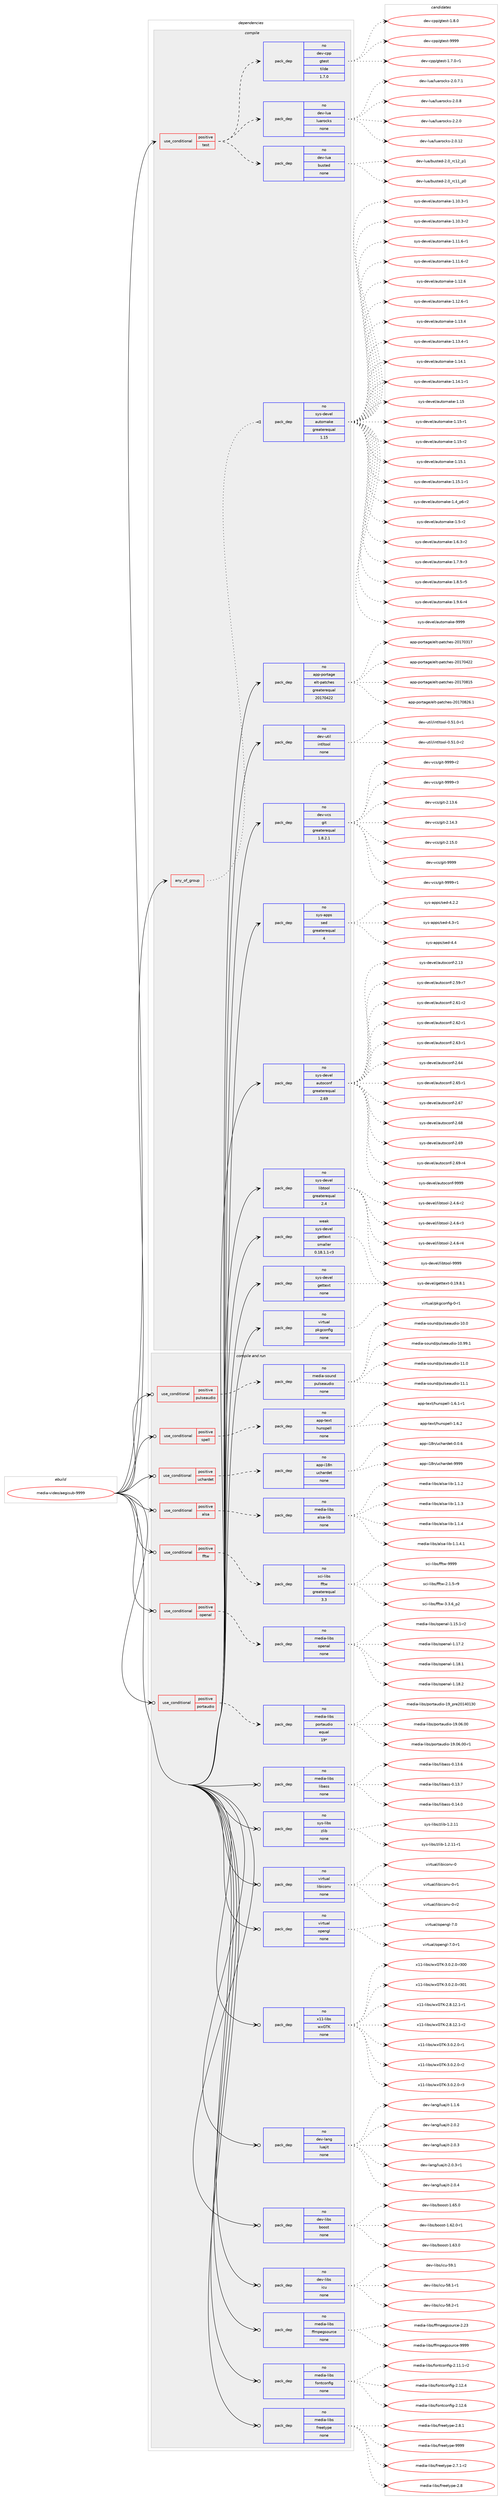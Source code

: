 digraph prolog {

# *************
# Graph options
# *************

newrank=true;
concentrate=true;
compound=true;
graph [rankdir=LR,fontname=Helvetica,fontsize=10,ranksep=1.5];#, ranksep=2.5, nodesep=0.2];
edge  [arrowhead=vee];
node  [fontname=Helvetica,fontsize=10];

# **********
# The ebuild
# **********

subgraph cluster_leftcol {
color=gray;
rank=same;
label=<<i>ebuild</i>>;
id [label="media-video/aegisub-9999", color=red, width=4, href="../media-video/aegisub-9999.svg"];
}

# ****************
# The dependencies
# ****************

subgraph cluster_midcol {
color=gray;
label=<<i>dependencies</i>>;
subgraph cluster_compile {
fillcolor="#eeeeee";
style=filled;
label=<<i>compile</i>>;
subgraph any6151 {
dependency389652 [label=<<TABLE BORDER="0" CELLBORDER="1" CELLSPACING="0" CELLPADDING="4"><TR><TD CELLPADDING="10">any_of_group</TD></TR></TABLE>>, shape=none, color=red];subgraph pack287801 {
dependency389653 [label=<<TABLE BORDER="0" CELLBORDER="1" CELLSPACING="0" CELLPADDING="4" WIDTH="220"><TR><TD ROWSPAN="6" CELLPADDING="30">pack_dep</TD></TR><TR><TD WIDTH="110">no</TD></TR><TR><TD>sys-devel</TD></TR><TR><TD>automake</TD></TR><TR><TD>greaterequal</TD></TR><TR><TD>1.15</TD></TR></TABLE>>, shape=none, color=blue];
}
dependency389652:e -> dependency389653:w [weight=20,style="dotted",arrowhead="oinv"];
}
id:e -> dependency389652:w [weight=20,style="solid",arrowhead="vee"];
subgraph cond95529 {
dependency389654 [label=<<TABLE BORDER="0" CELLBORDER="1" CELLSPACING="0" CELLPADDING="4"><TR><TD ROWSPAN="3" CELLPADDING="10">use_conditional</TD></TR><TR><TD>positive</TD></TR><TR><TD>test</TD></TR></TABLE>>, shape=none, color=red];
subgraph pack287802 {
dependency389655 [label=<<TABLE BORDER="0" CELLBORDER="1" CELLSPACING="0" CELLPADDING="4" WIDTH="220"><TR><TD ROWSPAN="6" CELLPADDING="30">pack_dep</TD></TR><TR><TD WIDTH="110">no</TD></TR><TR><TD>dev-cpp</TD></TR><TR><TD>gtest</TD></TR><TR><TD>tilde</TD></TR><TR><TD>1.7.0</TD></TR></TABLE>>, shape=none, color=blue];
}
dependency389654:e -> dependency389655:w [weight=20,style="dashed",arrowhead="vee"];
subgraph pack287803 {
dependency389656 [label=<<TABLE BORDER="0" CELLBORDER="1" CELLSPACING="0" CELLPADDING="4" WIDTH="220"><TR><TD ROWSPAN="6" CELLPADDING="30">pack_dep</TD></TR><TR><TD WIDTH="110">no</TD></TR><TR><TD>dev-lua</TD></TR><TR><TD>busted</TD></TR><TR><TD>none</TD></TR><TR><TD></TD></TR></TABLE>>, shape=none, color=blue];
}
dependency389654:e -> dependency389656:w [weight=20,style="dashed",arrowhead="vee"];
subgraph pack287804 {
dependency389657 [label=<<TABLE BORDER="0" CELLBORDER="1" CELLSPACING="0" CELLPADDING="4" WIDTH="220"><TR><TD ROWSPAN="6" CELLPADDING="30">pack_dep</TD></TR><TR><TD WIDTH="110">no</TD></TR><TR><TD>dev-lua</TD></TR><TR><TD>luarocks</TD></TR><TR><TD>none</TD></TR><TR><TD></TD></TR></TABLE>>, shape=none, color=blue];
}
dependency389654:e -> dependency389657:w [weight=20,style="dashed",arrowhead="vee"];
}
id:e -> dependency389654:w [weight=20,style="solid",arrowhead="vee"];
subgraph pack287805 {
dependency389658 [label=<<TABLE BORDER="0" CELLBORDER="1" CELLSPACING="0" CELLPADDING="4" WIDTH="220"><TR><TD ROWSPAN="6" CELLPADDING="30">pack_dep</TD></TR><TR><TD WIDTH="110">no</TD></TR><TR><TD>app-portage</TD></TR><TR><TD>elt-patches</TD></TR><TR><TD>greaterequal</TD></TR><TR><TD>20170422</TD></TR></TABLE>>, shape=none, color=blue];
}
id:e -> dependency389658:w [weight=20,style="solid",arrowhead="vee"];
subgraph pack287806 {
dependency389659 [label=<<TABLE BORDER="0" CELLBORDER="1" CELLSPACING="0" CELLPADDING="4" WIDTH="220"><TR><TD ROWSPAN="6" CELLPADDING="30">pack_dep</TD></TR><TR><TD WIDTH="110">no</TD></TR><TR><TD>dev-util</TD></TR><TR><TD>intltool</TD></TR><TR><TD>none</TD></TR><TR><TD></TD></TR></TABLE>>, shape=none, color=blue];
}
id:e -> dependency389659:w [weight=20,style="solid",arrowhead="vee"];
subgraph pack287807 {
dependency389660 [label=<<TABLE BORDER="0" CELLBORDER="1" CELLSPACING="0" CELLPADDING="4" WIDTH="220"><TR><TD ROWSPAN="6" CELLPADDING="30">pack_dep</TD></TR><TR><TD WIDTH="110">no</TD></TR><TR><TD>dev-vcs</TD></TR><TR><TD>git</TD></TR><TR><TD>greaterequal</TD></TR><TR><TD>1.8.2.1</TD></TR></TABLE>>, shape=none, color=blue];
}
id:e -> dependency389660:w [weight=20,style="solid",arrowhead="vee"];
subgraph pack287808 {
dependency389661 [label=<<TABLE BORDER="0" CELLBORDER="1" CELLSPACING="0" CELLPADDING="4" WIDTH="220"><TR><TD ROWSPAN="6" CELLPADDING="30">pack_dep</TD></TR><TR><TD WIDTH="110">no</TD></TR><TR><TD>sys-apps</TD></TR><TR><TD>sed</TD></TR><TR><TD>greaterequal</TD></TR><TR><TD>4</TD></TR></TABLE>>, shape=none, color=blue];
}
id:e -> dependency389661:w [weight=20,style="solid",arrowhead="vee"];
subgraph pack287809 {
dependency389662 [label=<<TABLE BORDER="0" CELLBORDER="1" CELLSPACING="0" CELLPADDING="4" WIDTH="220"><TR><TD ROWSPAN="6" CELLPADDING="30">pack_dep</TD></TR><TR><TD WIDTH="110">no</TD></TR><TR><TD>sys-devel</TD></TR><TR><TD>autoconf</TD></TR><TR><TD>greaterequal</TD></TR><TR><TD>2.69</TD></TR></TABLE>>, shape=none, color=blue];
}
id:e -> dependency389662:w [weight=20,style="solid",arrowhead="vee"];
subgraph pack287810 {
dependency389663 [label=<<TABLE BORDER="0" CELLBORDER="1" CELLSPACING="0" CELLPADDING="4" WIDTH="220"><TR><TD ROWSPAN="6" CELLPADDING="30">pack_dep</TD></TR><TR><TD WIDTH="110">no</TD></TR><TR><TD>sys-devel</TD></TR><TR><TD>gettext</TD></TR><TR><TD>none</TD></TR><TR><TD></TD></TR></TABLE>>, shape=none, color=blue];
}
id:e -> dependency389663:w [weight=20,style="solid",arrowhead="vee"];
subgraph pack287811 {
dependency389664 [label=<<TABLE BORDER="0" CELLBORDER="1" CELLSPACING="0" CELLPADDING="4" WIDTH="220"><TR><TD ROWSPAN="6" CELLPADDING="30">pack_dep</TD></TR><TR><TD WIDTH="110">no</TD></TR><TR><TD>sys-devel</TD></TR><TR><TD>libtool</TD></TR><TR><TD>greaterequal</TD></TR><TR><TD>2.4</TD></TR></TABLE>>, shape=none, color=blue];
}
id:e -> dependency389664:w [weight=20,style="solid",arrowhead="vee"];
subgraph pack287812 {
dependency389665 [label=<<TABLE BORDER="0" CELLBORDER="1" CELLSPACING="0" CELLPADDING="4" WIDTH="220"><TR><TD ROWSPAN="6" CELLPADDING="30">pack_dep</TD></TR><TR><TD WIDTH="110">no</TD></TR><TR><TD>virtual</TD></TR><TR><TD>pkgconfig</TD></TR><TR><TD>none</TD></TR><TR><TD></TD></TR></TABLE>>, shape=none, color=blue];
}
id:e -> dependency389665:w [weight=20,style="solid",arrowhead="vee"];
subgraph pack287813 {
dependency389666 [label=<<TABLE BORDER="0" CELLBORDER="1" CELLSPACING="0" CELLPADDING="4" WIDTH="220"><TR><TD ROWSPAN="6" CELLPADDING="30">pack_dep</TD></TR><TR><TD WIDTH="110">weak</TD></TR><TR><TD>sys-devel</TD></TR><TR><TD>gettext</TD></TR><TR><TD>smaller</TD></TR><TR><TD>0.18.1.1-r3</TD></TR></TABLE>>, shape=none, color=blue];
}
id:e -> dependency389666:w [weight=20,style="solid",arrowhead="vee"];
}
subgraph cluster_compileandrun {
fillcolor="#eeeeee";
style=filled;
label=<<i>compile and run</i>>;
subgraph cond95530 {
dependency389667 [label=<<TABLE BORDER="0" CELLBORDER="1" CELLSPACING="0" CELLPADDING="4"><TR><TD ROWSPAN="3" CELLPADDING="10">use_conditional</TD></TR><TR><TD>positive</TD></TR><TR><TD>alsa</TD></TR></TABLE>>, shape=none, color=red];
subgraph pack287814 {
dependency389668 [label=<<TABLE BORDER="0" CELLBORDER="1" CELLSPACING="0" CELLPADDING="4" WIDTH="220"><TR><TD ROWSPAN="6" CELLPADDING="30">pack_dep</TD></TR><TR><TD WIDTH="110">no</TD></TR><TR><TD>media-libs</TD></TR><TR><TD>alsa-lib</TD></TR><TR><TD>none</TD></TR><TR><TD></TD></TR></TABLE>>, shape=none, color=blue];
}
dependency389667:e -> dependency389668:w [weight=20,style="dashed",arrowhead="vee"];
}
id:e -> dependency389667:w [weight=20,style="solid",arrowhead="odotvee"];
subgraph cond95531 {
dependency389669 [label=<<TABLE BORDER="0" CELLBORDER="1" CELLSPACING="0" CELLPADDING="4"><TR><TD ROWSPAN="3" CELLPADDING="10">use_conditional</TD></TR><TR><TD>positive</TD></TR><TR><TD>fftw</TD></TR></TABLE>>, shape=none, color=red];
subgraph pack287815 {
dependency389670 [label=<<TABLE BORDER="0" CELLBORDER="1" CELLSPACING="0" CELLPADDING="4" WIDTH="220"><TR><TD ROWSPAN="6" CELLPADDING="30">pack_dep</TD></TR><TR><TD WIDTH="110">no</TD></TR><TR><TD>sci-libs</TD></TR><TR><TD>fftw</TD></TR><TR><TD>greaterequal</TD></TR><TR><TD>3.3</TD></TR></TABLE>>, shape=none, color=blue];
}
dependency389669:e -> dependency389670:w [weight=20,style="dashed",arrowhead="vee"];
}
id:e -> dependency389669:w [weight=20,style="solid",arrowhead="odotvee"];
subgraph cond95532 {
dependency389671 [label=<<TABLE BORDER="0" CELLBORDER="1" CELLSPACING="0" CELLPADDING="4"><TR><TD ROWSPAN="3" CELLPADDING="10">use_conditional</TD></TR><TR><TD>positive</TD></TR><TR><TD>openal</TD></TR></TABLE>>, shape=none, color=red];
subgraph pack287816 {
dependency389672 [label=<<TABLE BORDER="0" CELLBORDER="1" CELLSPACING="0" CELLPADDING="4" WIDTH="220"><TR><TD ROWSPAN="6" CELLPADDING="30">pack_dep</TD></TR><TR><TD WIDTH="110">no</TD></TR><TR><TD>media-libs</TD></TR><TR><TD>openal</TD></TR><TR><TD>none</TD></TR><TR><TD></TD></TR></TABLE>>, shape=none, color=blue];
}
dependency389671:e -> dependency389672:w [weight=20,style="dashed",arrowhead="vee"];
}
id:e -> dependency389671:w [weight=20,style="solid",arrowhead="odotvee"];
subgraph cond95533 {
dependency389673 [label=<<TABLE BORDER="0" CELLBORDER="1" CELLSPACING="0" CELLPADDING="4"><TR><TD ROWSPAN="3" CELLPADDING="10">use_conditional</TD></TR><TR><TD>positive</TD></TR><TR><TD>portaudio</TD></TR></TABLE>>, shape=none, color=red];
subgraph pack287817 {
dependency389674 [label=<<TABLE BORDER="0" CELLBORDER="1" CELLSPACING="0" CELLPADDING="4" WIDTH="220"><TR><TD ROWSPAN="6" CELLPADDING="30">pack_dep</TD></TR><TR><TD WIDTH="110">no</TD></TR><TR><TD>media-libs</TD></TR><TR><TD>portaudio</TD></TR><TR><TD>equal</TD></TR><TR><TD>19*</TD></TR></TABLE>>, shape=none, color=blue];
}
dependency389673:e -> dependency389674:w [weight=20,style="dashed",arrowhead="vee"];
}
id:e -> dependency389673:w [weight=20,style="solid",arrowhead="odotvee"];
subgraph cond95534 {
dependency389675 [label=<<TABLE BORDER="0" CELLBORDER="1" CELLSPACING="0" CELLPADDING="4"><TR><TD ROWSPAN="3" CELLPADDING="10">use_conditional</TD></TR><TR><TD>positive</TD></TR><TR><TD>pulseaudio</TD></TR></TABLE>>, shape=none, color=red];
subgraph pack287818 {
dependency389676 [label=<<TABLE BORDER="0" CELLBORDER="1" CELLSPACING="0" CELLPADDING="4" WIDTH="220"><TR><TD ROWSPAN="6" CELLPADDING="30">pack_dep</TD></TR><TR><TD WIDTH="110">no</TD></TR><TR><TD>media-sound</TD></TR><TR><TD>pulseaudio</TD></TR><TR><TD>none</TD></TR><TR><TD></TD></TR></TABLE>>, shape=none, color=blue];
}
dependency389675:e -> dependency389676:w [weight=20,style="dashed",arrowhead="vee"];
}
id:e -> dependency389675:w [weight=20,style="solid",arrowhead="odotvee"];
subgraph cond95535 {
dependency389677 [label=<<TABLE BORDER="0" CELLBORDER="1" CELLSPACING="0" CELLPADDING="4"><TR><TD ROWSPAN="3" CELLPADDING="10">use_conditional</TD></TR><TR><TD>positive</TD></TR><TR><TD>spell</TD></TR></TABLE>>, shape=none, color=red];
subgraph pack287819 {
dependency389678 [label=<<TABLE BORDER="0" CELLBORDER="1" CELLSPACING="0" CELLPADDING="4" WIDTH="220"><TR><TD ROWSPAN="6" CELLPADDING="30">pack_dep</TD></TR><TR><TD WIDTH="110">no</TD></TR><TR><TD>app-text</TD></TR><TR><TD>hunspell</TD></TR><TR><TD>none</TD></TR><TR><TD></TD></TR></TABLE>>, shape=none, color=blue];
}
dependency389677:e -> dependency389678:w [weight=20,style="dashed",arrowhead="vee"];
}
id:e -> dependency389677:w [weight=20,style="solid",arrowhead="odotvee"];
subgraph cond95536 {
dependency389679 [label=<<TABLE BORDER="0" CELLBORDER="1" CELLSPACING="0" CELLPADDING="4"><TR><TD ROWSPAN="3" CELLPADDING="10">use_conditional</TD></TR><TR><TD>positive</TD></TR><TR><TD>uchardet</TD></TR></TABLE>>, shape=none, color=red];
subgraph pack287820 {
dependency389680 [label=<<TABLE BORDER="0" CELLBORDER="1" CELLSPACING="0" CELLPADDING="4" WIDTH="220"><TR><TD ROWSPAN="6" CELLPADDING="30">pack_dep</TD></TR><TR><TD WIDTH="110">no</TD></TR><TR><TD>app-i18n</TD></TR><TR><TD>uchardet</TD></TR><TR><TD>none</TD></TR><TR><TD></TD></TR></TABLE>>, shape=none, color=blue];
}
dependency389679:e -> dependency389680:w [weight=20,style="dashed",arrowhead="vee"];
}
id:e -> dependency389679:w [weight=20,style="solid",arrowhead="odotvee"];
subgraph pack287821 {
dependency389681 [label=<<TABLE BORDER="0" CELLBORDER="1" CELLSPACING="0" CELLPADDING="4" WIDTH="220"><TR><TD ROWSPAN="6" CELLPADDING="30">pack_dep</TD></TR><TR><TD WIDTH="110">no</TD></TR><TR><TD>dev-lang</TD></TR><TR><TD>luajit</TD></TR><TR><TD>none</TD></TR><TR><TD></TD></TR></TABLE>>, shape=none, color=blue];
}
id:e -> dependency389681:w [weight=20,style="solid",arrowhead="odotvee"];
subgraph pack287822 {
dependency389682 [label=<<TABLE BORDER="0" CELLBORDER="1" CELLSPACING="0" CELLPADDING="4" WIDTH="220"><TR><TD ROWSPAN="6" CELLPADDING="30">pack_dep</TD></TR><TR><TD WIDTH="110">no</TD></TR><TR><TD>dev-libs</TD></TR><TR><TD>boost</TD></TR><TR><TD>none</TD></TR><TR><TD></TD></TR></TABLE>>, shape=none, color=blue];
}
id:e -> dependency389682:w [weight=20,style="solid",arrowhead="odotvee"];
subgraph pack287823 {
dependency389683 [label=<<TABLE BORDER="0" CELLBORDER="1" CELLSPACING="0" CELLPADDING="4" WIDTH="220"><TR><TD ROWSPAN="6" CELLPADDING="30">pack_dep</TD></TR><TR><TD WIDTH="110">no</TD></TR><TR><TD>dev-libs</TD></TR><TR><TD>icu</TD></TR><TR><TD>none</TD></TR><TR><TD></TD></TR></TABLE>>, shape=none, color=blue];
}
id:e -> dependency389683:w [weight=20,style="solid",arrowhead="odotvee"];
subgraph pack287824 {
dependency389684 [label=<<TABLE BORDER="0" CELLBORDER="1" CELLSPACING="0" CELLPADDING="4" WIDTH="220"><TR><TD ROWSPAN="6" CELLPADDING="30">pack_dep</TD></TR><TR><TD WIDTH="110">no</TD></TR><TR><TD>media-libs</TD></TR><TR><TD>ffmpegsource</TD></TR><TR><TD>none</TD></TR><TR><TD></TD></TR></TABLE>>, shape=none, color=blue];
}
id:e -> dependency389684:w [weight=20,style="solid",arrowhead="odotvee"];
subgraph pack287825 {
dependency389685 [label=<<TABLE BORDER="0" CELLBORDER="1" CELLSPACING="0" CELLPADDING="4" WIDTH="220"><TR><TD ROWSPAN="6" CELLPADDING="30">pack_dep</TD></TR><TR><TD WIDTH="110">no</TD></TR><TR><TD>media-libs</TD></TR><TR><TD>fontconfig</TD></TR><TR><TD>none</TD></TR><TR><TD></TD></TR></TABLE>>, shape=none, color=blue];
}
id:e -> dependency389685:w [weight=20,style="solid",arrowhead="odotvee"];
subgraph pack287826 {
dependency389686 [label=<<TABLE BORDER="0" CELLBORDER="1" CELLSPACING="0" CELLPADDING="4" WIDTH="220"><TR><TD ROWSPAN="6" CELLPADDING="30">pack_dep</TD></TR><TR><TD WIDTH="110">no</TD></TR><TR><TD>media-libs</TD></TR><TR><TD>freetype</TD></TR><TR><TD>none</TD></TR><TR><TD></TD></TR></TABLE>>, shape=none, color=blue];
}
id:e -> dependency389686:w [weight=20,style="solid",arrowhead="odotvee"];
subgraph pack287827 {
dependency389687 [label=<<TABLE BORDER="0" CELLBORDER="1" CELLSPACING="0" CELLPADDING="4" WIDTH="220"><TR><TD ROWSPAN="6" CELLPADDING="30">pack_dep</TD></TR><TR><TD WIDTH="110">no</TD></TR><TR><TD>media-libs</TD></TR><TR><TD>libass</TD></TR><TR><TD>none</TD></TR><TR><TD></TD></TR></TABLE>>, shape=none, color=blue];
}
id:e -> dependency389687:w [weight=20,style="solid",arrowhead="odotvee"];
subgraph pack287828 {
dependency389688 [label=<<TABLE BORDER="0" CELLBORDER="1" CELLSPACING="0" CELLPADDING="4" WIDTH="220"><TR><TD ROWSPAN="6" CELLPADDING="30">pack_dep</TD></TR><TR><TD WIDTH="110">no</TD></TR><TR><TD>sys-libs</TD></TR><TR><TD>zlib</TD></TR><TR><TD>none</TD></TR><TR><TD></TD></TR></TABLE>>, shape=none, color=blue];
}
id:e -> dependency389688:w [weight=20,style="solid",arrowhead="odotvee"];
subgraph pack287829 {
dependency389689 [label=<<TABLE BORDER="0" CELLBORDER="1" CELLSPACING="0" CELLPADDING="4" WIDTH="220"><TR><TD ROWSPAN="6" CELLPADDING="30">pack_dep</TD></TR><TR><TD WIDTH="110">no</TD></TR><TR><TD>virtual</TD></TR><TR><TD>libiconv</TD></TR><TR><TD>none</TD></TR><TR><TD></TD></TR></TABLE>>, shape=none, color=blue];
}
id:e -> dependency389689:w [weight=20,style="solid",arrowhead="odotvee"];
subgraph pack287830 {
dependency389690 [label=<<TABLE BORDER="0" CELLBORDER="1" CELLSPACING="0" CELLPADDING="4" WIDTH="220"><TR><TD ROWSPAN="6" CELLPADDING="30">pack_dep</TD></TR><TR><TD WIDTH="110">no</TD></TR><TR><TD>virtual</TD></TR><TR><TD>opengl</TD></TR><TR><TD>none</TD></TR><TR><TD></TD></TR></TABLE>>, shape=none, color=blue];
}
id:e -> dependency389690:w [weight=20,style="solid",arrowhead="odotvee"];
subgraph pack287831 {
dependency389691 [label=<<TABLE BORDER="0" CELLBORDER="1" CELLSPACING="0" CELLPADDING="4" WIDTH="220"><TR><TD ROWSPAN="6" CELLPADDING="30">pack_dep</TD></TR><TR><TD WIDTH="110">no</TD></TR><TR><TD>x11-libs</TD></TR><TR><TD>wxGTK</TD></TR><TR><TD>none</TD></TR><TR><TD></TD></TR></TABLE>>, shape=none, color=blue];
}
id:e -> dependency389691:w [weight=20,style="solid",arrowhead="odotvee"];
}
subgraph cluster_run {
fillcolor="#eeeeee";
style=filled;
label=<<i>run</i>>;
}
}

# **************
# The candidates
# **************

subgraph cluster_choices {
rank=same;
color=gray;
label=<<i>candidates</i>>;

subgraph choice287801 {
color=black;
nodesep=1;
choice11512111545100101118101108479711711611110997107101454946494846514511449 [label="sys-devel/automake-1.10.3-r1", color=red, width=4,href="../sys-devel/automake-1.10.3-r1.svg"];
choice11512111545100101118101108479711711611110997107101454946494846514511450 [label="sys-devel/automake-1.10.3-r2", color=red, width=4,href="../sys-devel/automake-1.10.3-r2.svg"];
choice11512111545100101118101108479711711611110997107101454946494946544511449 [label="sys-devel/automake-1.11.6-r1", color=red, width=4,href="../sys-devel/automake-1.11.6-r1.svg"];
choice11512111545100101118101108479711711611110997107101454946494946544511450 [label="sys-devel/automake-1.11.6-r2", color=red, width=4,href="../sys-devel/automake-1.11.6-r2.svg"];
choice1151211154510010111810110847971171161111099710710145494649504654 [label="sys-devel/automake-1.12.6", color=red, width=4,href="../sys-devel/automake-1.12.6.svg"];
choice11512111545100101118101108479711711611110997107101454946495046544511449 [label="sys-devel/automake-1.12.6-r1", color=red, width=4,href="../sys-devel/automake-1.12.6-r1.svg"];
choice1151211154510010111810110847971171161111099710710145494649514652 [label="sys-devel/automake-1.13.4", color=red, width=4,href="../sys-devel/automake-1.13.4.svg"];
choice11512111545100101118101108479711711611110997107101454946495146524511449 [label="sys-devel/automake-1.13.4-r1", color=red, width=4,href="../sys-devel/automake-1.13.4-r1.svg"];
choice1151211154510010111810110847971171161111099710710145494649524649 [label="sys-devel/automake-1.14.1", color=red, width=4,href="../sys-devel/automake-1.14.1.svg"];
choice11512111545100101118101108479711711611110997107101454946495246494511449 [label="sys-devel/automake-1.14.1-r1", color=red, width=4,href="../sys-devel/automake-1.14.1-r1.svg"];
choice115121115451001011181011084797117116111109971071014549464953 [label="sys-devel/automake-1.15", color=red, width=4,href="../sys-devel/automake-1.15.svg"];
choice1151211154510010111810110847971171161111099710710145494649534511449 [label="sys-devel/automake-1.15-r1", color=red, width=4,href="../sys-devel/automake-1.15-r1.svg"];
choice1151211154510010111810110847971171161111099710710145494649534511450 [label="sys-devel/automake-1.15-r2", color=red, width=4,href="../sys-devel/automake-1.15-r2.svg"];
choice1151211154510010111810110847971171161111099710710145494649534649 [label="sys-devel/automake-1.15.1", color=red, width=4,href="../sys-devel/automake-1.15.1.svg"];
choice11512111545100101118101108479711711611110997107101454946495346494511449 [label="sys-devel/automake-1.15.1-r1", color=red, width=4,href="../sys-devel/automake-1.15.1-r1.svg"];
choice115121115451001011181011084797117116111109971071014549465295112544511450 [label="sys-devel/automake-1.4_p6-r2", color=red, width=4,href="../sys-devel/automake-1.4_p6-r2.svg"];
choice11512111545100101118101108479711711611110997107101454946534511450 [label="sys-devel/automake-1.5-r2", color=red, width=4,href="../sys-devel/automake-1.5-r2.svg"];
choice115121115451001011181011084797117116111109971071014549465446514511450 [label="sys-devel/automake-1.6.3-r2", color=red, width=4,href="../sys-devel/automake-1.6.3-r2.svg"];
choice115121115451001011181011084797117116111109971071014549465546574511451 [label="sys-devel/automake-1.7.9-r3", color=red, width=4,href="../sys-devel/automake-1.7.9-r3.svg"];
choice115121115451001011181011084797117116111109971071014549465646534511453 [label="sys-devel/automake-1.8.5-r5", color=red, width=4,href="../sys-devel/automake-1.8.5-r5.svg"];
choice115121115451001011181011084797117116111109971071014549465746544511452 [label="sys-devel/automake-1.9.6-r4", color=red, width=4,href="../sys-devel/automake-1.9.6-r4.svg"];
choice115121115451001011181011084797117116111109971071014557575757 [label="sys-devel/automake-9999", color=red, width=4,href="../sys-devel/automake-9999.svg"];
dependency389653:e -> choice11512111545100101118101108479711711611110997107101454946494846514511449:w [style=dotted,weight="100"];
dependency389653:e -> choice11512111545100101118101108479711711611110997107101454946494846514511450:w [style=dotted,weight="100"];
dependency389653:e -> choice11512111545100101118101108479711711611110997107101454946494946544511449:w [style=dotted,weight="100"];
dependency389653:e -> choice11512111545100101118101108479711711611110997107101454946494946544511450:w [style=dotted,weight="100"];
dependency389653:e -> choice1151211154510010111810110847971171161111099710710145494649504654:w [style=dotted,weight="100"];
dependency389653:e -> choice11512111545100101118101108479711711611110997107101454946495046544511449:w [style=dotted,weight="100"];
dependency389653:e -> choice1151211154510010111810110847971171161111099710710145494649514652:w [style=dotted,weight="100"];
dependency389653:e -> choice11512111545100101118101108479711711611110997107101454946495146524511449:w [style=dotted,weight="100"];
dependency389653:e -> choice1151211154510010111810110847971171161111099710710145494649524649:w [style=dotted,weight="100"];
dependency389653:e -> choice11512111545100101118101108479711711611110997107101454946495246494511449:w [style=dotted,weight="100"];
dependency389653:e -> choice115121115451001011181011084797117116111109971071014549464953:w [style=dotted,weight="100"];
dependency389653:e -> choice1151211154510010111810110847971171161111099710710145494649534511449:w [style=dotted,weight="100"];
dependency389653:e -> choice1151211154510010111810110847971171161111099710710145494649534511450:w [style=dotted,weight="100"];
dependency389653:e -> choice1151211154510010111810110847971171161111099710710145494649534649:w [style=dotted,weight="100"];
dependency389653:e -> choice11512111545100101118101108479711711611110997107101454946495346494511449:w [style=dotted,weight="100"];
dependency389653:e -> choice115121115451001011181011084797117116111109971071014549465295112544511450:w [style=dotted,weight="100"];
dependency389653:e -> choice11512111545100101118101108479711711611110997107101454946534511450:w [style=dotted,weight="100"];
dependency389653:e -> choice115121115451001011181011084797117116111109971071014549465446514511450:w [style=dotted,weight="100"];
dependency389653:e -> choice115121115451001011181011084797117116111109971071014549465546574511451:w [style=dotted,weight="100"];
dependency389653:e -> choice115121115451001011181011084797117116111109971071014549465646534511453:w [style=dotted,weight="100"];
dependency389653:e -> choice115121115451001011181011084797117116111109971071014549465746544511452:w [style=dotted,weight="100"];
dependency389653:e -> choice115121115451001011181011084797117116111109971071014557575757:w [style=dotted,weight="100"];
}
subgraph choice287802 {
color=black;
nodesep=1;
choice1001011184599112112471031161011151164549465546484511449 [label="dev-cpp/gtest-1.7.0-r1", color=red, width=4,href="../dev-cpp/gtest-1.7.0-r1.svg"];
choice100101118459911211247103116101115116454946564648 [label="dev-cpp/gtest-1.8.0", color=red, width=4,href="../dev-cpp/gtest-1.8.0.svg"];
choice1001011184599112112471031161011151164557575757 [label="dev-cpp/gtest-9999", color=red, width=4,href="../dev-cpp/gtest-9999.svg"];
dependency389655:e -> choice1001011184599112112471031161011151164549465546484511449:w [style=dotted,weight="100"];
dependency389655:e -> choice100101118459911211247103116101115116454946564648:w [style=dotted,weight="100"];
dependency389655:e -> choice1001011184599112112471031161011151164557575757:w [style=dotted,weight="100"];
}
subgraph choice287803 {
color=black;
nodesep=1;
choice1001011184510811797479811711511610110045504648951149949499511248 [label="dev-lua/busted-2.0_rc11_p0", color=red, width=4,href="../dev-lua/busted-2.0_rc11_p0.svg"];
choice1001011184510811797479811711511610110045504648951149949509511249 [label="dev-lua/busted-2.0_rc12_p1", color=red, width=4,href="../dev-lua/busted-2.0_rc12_p1.svg"];
dependency389656:e -> choice1001011184510811797479811711511610110045504648951149949499511248:w [style=dotted,weight="100"];
dependency389656:e -> choice1001011184510811797479811711511610110045504648951149949509511249:w [style=dotted,weight="100"];
}
subgraph choice287804 {
color=black;
nodesep=1;
choice100101118451081179747108117971141119910711545504648464950 [label="dev-lua/luarocks-2.0.12", color=red, width=4,href="../dev-lua/luarocks-2.0.12.svg"];
choice10010111845108117974710811797114111991071154550464846554649 [label="dev-lua/luarocks-2.0.7.1", color=red, width=4,href="../dev-lua/luarocks-2.0.7.1.svg"];
choice1001011184510811797471081179711411199107115455046484656 [label="dev-lua/luarocks-2.0.8", color=red, width=4,href="../dev-lua/luarocks-2.0.8.svg"];
choice1001011184510811797471081179711411199107115455046504648 [label="dev-lua/luarocks-2.2.0", color=red, width=4,href="../dev-lua/luarocks-2.2.0.svg"];
dependency389657:e -> choice100101118451081179747108117971141119910711545504648464950:w [style=dotted,weight="100"];
dependency389657:e -> choice10010111845108117974710811797114111991071154550464846554649:w [style=dotted,weight="100"];
dependency389657:e -> choice1001011184510811797471081179711411199107115455046484656:w [style=dotted,weight="100"];
dependency389657:e -> choice1001011184510811797471081179711411199107115455046504648:w [style=dotted,weight="100"];
}
subgraph choice287805 {
color=black;
nodesep=1;
choice97112112451121111141169710310147101108116451129711699104101115455048495548514955 [label="app-portage/elt-patches-20170317", color=red, width=4,href="../app-portage/elt-patches-20170317.svg"];
choice97112112451121111141169710310147101108116451129711699104101115455048495548525050 [label="app-portage/elt-patches-20170422", color=red, width=4,href="../app-portage/elt-patches-20170422.svg"];
choice97112112451121111141169710310147101108116451129711699104101115455048495548564953 [label="app-portage/elt-patches-20170815", color=red, width=4,href="../app-portage/elt-patches-20170815.svg"];
choice971121124511211111411697103101471011081164511297116991041011154550484955485650544649 [label="app-portage/elt-patches-20170826.1", color=red, width=4,href="../app-portage/elt-patches-20170826.1.svg"];
dependency389658:e -> choice97112112451121111141169710310147101108116451129711699104101115455048495548514955:w [style=dotted,weight="100"];
dependency389658:e -> choice97112112451121111141169710310147101108116451129711699104101115455048495548525050:w [style=dotted,weight="100"];
dependency389658:e -> choice97112112451121111141169710310147101108116451129711699104101115455048495548564953:w [style=dotted,weight="100"];
dependency389658:e -> choice971121124511211111411697103101471011081164511297116991041011154550484955485650544649:w [style=dotted,weight="100"];
}
subgraph choice287806 {
color=black;
nodesep=1;
choice1001011184511711610510847105110116108116111111108454846534946484511449 [label="dev-util/intltool-0.51.0-r1", color=red, width=4,href="../dev-util/intltool-0.51.0-r1.svg"];
choice1001011184511711610510847105110116108116111111108454846534946484511450 [label="dev-util/intltool-0.51.0-r2", color=red, width=4,href="../dev-util/intltool-0.51.0-r2.svg"];
dependency389659:e -> choice1001011184511711610510847105110116108116111111108454846534946484511449:w [style=dotted,weight="100"];
dependency389659:e -> choice1001011184511711610510847105110116108116111111108454846534946484511450:w [style=dotted,weight="100"];
}
subgraph choice287807 {
color=black;
nodesep=1;
choice10010111845118991154710310511645504649514654 [label="dev-vcs/git-2.13.6", color=red, width=4,href="../dev-vcs/git-2.13.6.svg"];
choice10010111845118991154710310511645504649524651 [label="dev-vcs/git-2.14.3", color=red, width=4,href="../dev-vcs/git-2.14.3.svg"];
choice10010111845118991154710310511645504649534648 [label="dev-vcs/git-2.15.0", color=red, width=4,href="../dev-vcs/git-2.15.0.svg"];
choice1001011184511899115471031051164557575757 [label="dev-vcs/git-9999", color=red, width=4,href="../dev-vcs/git-9999.svg"];
choice10010111845118991154710310511645575757574511449 [label="dev-vcs/git-9999-r1", color=red, width=4,href="../dev-vcs/git-9999-r1.svg"];
choice10010111845118991154710310511645575757574511450 [label="dev-vcs/git-9999-r2", color=red, width=4,href="../dev-vcs/git-9999-r2.svg"];
choice10010111845118991154710310511645575757574511451 [label="dev-vcs/git-9999-r3", color=red, width=4,href="../dev-vcs/git-9999-r3.svg"];
dependency389660:e -> choice10010111845118991154710310511645504649514654:w [style=dotted,weight="100"];
dependency389660:e -> choice10010111845118991154710310511645504649524651:w [style=dotted,weight="100"];
dependency389660:e -> choice10010111845118991154710310511645504649534648:w [style=dotted,weight="100"];
dependency389660:e -> choice1001011184511899115471031051164557575757:w [style=dotted,weight="100"];
dependency389660:e -> choice10010111845118991154710310511645575757574511449:w [style=dotted,weight="100"];
dependency389660:e -> choice10010111845118991154710310511645575757574511450:w [style=dotted,weight="100"];
dependency389660:e -> choice10010111845118991154710310511645575757574511451:w [style=dotted,weight="100"];
}
subgraph choice287808 {
color=black;
nodesep=1;
choice115121115459711211211547115101100455246504650 [label="sys-apps/sed-4.2.2", color=red, width=4,href="../sys-apps/sed-4.2.2.svg"];
choice115121115459711211211547115101100455246514511449 [label="sys-apps/sed-4.3-r1", color=red, width=4,href="../sys-apps/sed-4.3-r1.svg"];
choice11512111545971121121154711510110045524652 [label="sys-apps/sed-4.4", color=red, width=4,href="../sys-apps/sed-4.4.svg"];
dependency389661:e -> choice115121115459711211211547115101100455246504650:w [style=dotted,weight="100"];
dependency389661:e -> choice115121115459711211211547115101100455246514511449:w [style=dotted,weight="100"];
dependency389661:e -> choice11512111545971121121154711510110045524652:w [style=dotted,weight="100"];
}
subgraph choice287809 {
color=black;
nodesep=1;
choice115121115451001011181011084797117116111991111101024550464951 [label="sys-devel/autoconf-2.13", color=red, width=4,href="../sys-devel/autoconf-2.13.svg"];
choice1151211154510010111810110847971171161119911111010245504653574511455 [label="sys-devel/autoconf-2.59-r7", color=red, width=4,href="../sys-devel/autoconf-2.59-r7.svg"];
choice1151211154510010111810110847971171161119911111010245504654494511450 [label="sys-devel/autoconf-2.61-r2", color=red, width=4,href="../sys-devel/autoconf-2.61-r2.svg"];
choice1151211154510010111810110847971171161119911111010245504654504511449 [label="sys-devel/autoconf-2.62-r1", color=red, width=4,href="../sys-devel/autoconf-2.62-r1.svg"];
choice1151211154510010111810110847971171161119911111010245504654514511449 [label="sys-devel/autoconf-2.63-r1", color=red, width=4,href="../sys-devel/autoconf-2.63-r1.svg"];
choice115121115451001011181011084797117116111991111101024550465452 [label="sys-devel/autoconf-2.64", color=red, width=4,href="../sys-devel/autoconf-2.64.svg"];
choice1151211154510010111810110847971171161119911111010245504654534511449 [label="sys-devel/autoconf-2.65-r1", color=red, width=4,href="../sys-devel/autoconf-2.65-r1.svg"];
choice115121115451001011181011084797117116111991111101024550465455 [label="sys-devel/autoconf-2.67", color=red, width=4,href="../sys-devel/autoconf-2.67.svg"];
choice115121115451001011181011084797117116111991111101024550465456 [label="sys-devel/autoconf-2.68", color=red, width=4,href="../sys-devel/autoconf-2.68.svg"];
choice115121115451001011181011084797117116111991111101024550465457 [label="sys-devel/autoconf-2.69", color=red, width=4,href="../sys-devel/autoconf-2.69.svg"];
choice1151211154510010111810110847971171161119911111010245504654574511452 [label="sys-devel/autoconf-2.69-r4", color=red, width=4,href="../sys-devel/autoconf-2.69-r4.svg"];
choice115121115451001011181011084797117116111991111101024557575757 [label="sys-devel/autoconf-9999", color=red, width=4,href="../sys-devel/autoconf-9999.svg"];
dependency389662:e -> choice115121115451001011181011084797117116111991111101024550464951:w [style=dotted,weight="100"];
dependency389662:e -> choice1151211154510010111810110847971171161119911111010245504653574511455:w [style=dotted,weight="100"];
dependency389662:e -> choice1151211154510010111810110847971171161119911111010245504654494511450:w [style=dotted,weight="100"];
dependency389662:e -> choice1151211154510010111810110847971171161119911111010245504654504511449:w [style=dotted,weight="100"];
dependency389662:e -> choice1151211154510010111810110847971171161119911111010245504654514511449:w [style=dotted,weight="100"];
dependency389662:e -> choice115121115451001011181011084797117116111991111101024550465452:w [style=dotted,weight="100"];
dependency389662:e -> choice1151211154510010111810110847971171161119911111010245504654534511449:w [style=dotted,weight="100"];
dependency389662:e -> choice115121115451001011181011084797117116111991111101024550465455:w [style=dotted,weight="100"];
dependency389662:e -> choice115121115451001011181011084797117116111991111101024550465456:w [style=dotted,weight="100"];
dependency389662:e -> choice115121115451001011181011084797117116111991111101024550465457:w [style=dotted,weight="100"];
dependency389662:e -> choice1151211154510010111810110847971171161119911111010245504654574511452:w [style=dotted,weight="100"];
dependency389662:e -> choice115121115451001011181011084797117116111991111101024557575757:w [style=dotted,weight="100"];
}
subgraph choice287810 {
color=black;
nodesep=1;
choice1151211154510010111810110847103101116116101120116454846495746564649 [label="sys-devel/gettext-0.19.8.1", color=red, width=4,href="../sys-devel/gettext-0.19.8.1.svg"];
dependency389663:e -> choice1151211154510010111810110847103101116116101120116454846495746564649:w [style=dotted,weight="100"];
}
subgraph choice287811 {
color=black;
nodesep=1;
choice1151211154510010111810110847108105981161111111084550465246544511450 [label="sys-devel/libtool-2.4.6-r2", color=red, width=4,href="../sys-devel/libtool-2.4.6-r2.svg"];
choice1151211154510010111810110847108105981161111111084550465246544511451 [label="sys-devel/libtool-2.4.6-r3", color=red, width=4,href="../sys-devel/libtool-2.4.6-r3.svg"];
choice1151211154510010111810110847108105981161111111084550465246544511452 [label="sys-devel/libtool-2.4.6-r4", color=red, width=4,href="../sys-devel/libtool-2.4.6-r4.svg"];
choice1151211154510010111810110847108105981161111111084557575757 [label="sys-devel/libtool-9999", color=red, width=4,href="../sys-devel/libtool-9999.svg"];
dependency389664:e -> choice1151211154510010111810110847108105981161111111084550465246544511450:w [style=dotted,weight="100"];
dependency389664:e -> choice1151211154510010111810110847108105981161111111084550465246544511451:w [style=dotted,weight="100"];
dependency389664:e -> choice1151211154510010111810110847108105981161111111084550465246544511452:w [style=dotted,weight="100"];
dependency389664:e -> choice1151211154510010111810110847108105981161111111084557575757:w [style=dotted,weight="100"];
}
subgraph choice287812 {
color=black;
nodesep=1;
choice11810511411611797108471121071039911111010210510345484511449 [label="virtual/pkgconfig-0-r1", color=red, width=4,href="../virtual/pkgconfig-0-r1.svg"];
dependency389665:e -> choice11810511411611797108471121071039911111010210510345484511449:w [style=dotted,weight="100"];
}
subgraph choice287813 {
color=black;
nodesep=1;
choice1151211154510010111810110847103101116116101120116454846495746564649 [label="sys-devel/gettext-0.19.8.1", color=red, width=4,href="../sys-devel/gettext-0.19.8.1.svg"];
dependency389666:e -> choice1151211154510010111810110847103101116116101120116454846495746564649:w [style=dotted,weight="100"];
}
subgraph choice287814 {
color=black;
nodesep=1;
choice1091011001059745108105981154797108115974510810598454946494650 [label="media-libs/alsa-lib-1.1.2", color=red, width=4,href="../media-libs/alsa-lib-1.1.2.svg"];
choice1091011001059745108105981154797108115974510810598454946494651 [label="media-libs/alsa-lib-1.1.3", color=red, width=4,href="../media-libs/alsa-lib-1.1.3.svg"];
choice1091011001059745108105981154797108115974510810598454946494652 [label="media-libs/alsa-lib-1.1.4", color=red, width=4,href="../media-libs/alsa-lib-1.1.4.svg"];
choice10910110010597451081059811547971081159745108105984549464946524649 [label="media-libs/alsa-lib-1.1.4.1", color=red, width=4,href="../media-libs/alsa-lib-1.1.4.1.svg"];
dependency389668:e -> choice1091011001059745108105981154797108115974510810598454946494650:w [style=dotted,weight="100"];
dependency389668:e -> choice1091011001059745108105981154797108115974510810598454946494651:w [style=dotted,weight="100"];
dependency389668:e -> choice1091011001059745108105981154797108115974510810598454946494652:w [style=dotted,weight="100"];
dependency389668:e -> choice10910110010597451081059811547971081159745108105984549464946524649:w [style=dotted,weight="100"];
}
subgraph choice287815 {
color=black;
nodesep=1;
choice115991054510810598115471021021161194550464946534511457 [label="sci-libs/fftw-2.1.5-r9", color=red, width=4,href="../sci-libs/fftw-2.1.5-r9.svg"];
choice115991054510810598115471021021161194551465146549511250 [label="sci-libs/fftw-3.3.6_p2", color=red, width=4,href="../sci-libs/fftw-3.3.6_p2.svg"];
choice115991054510810598115471021021161194557575757 [label="sci-libs/fftw-9999", color=red, width=4,href="../sci-libs/fftw-9999.svg"];
dependency389670:e -> choice115991054510810598115471021021161194550464946534511457:w [style=dotted,weight="100"];
dependency389670:e -> choice115991054510810598115471021021161194551465146549511250:w [style=dotted,weight="100"];
dependency389670:e -> choice115991054510810598115471021021161194557575757:w [style=dotted,weight="100"];
}
subgraph choice287816 {
color=black;
nodesep=1;
choice1091011001059745108105981154711111210111097108454946495346494511450 [label="media-libs/openal-1.15.1-r2", color=red, width=4,href="../media-libs/openal-1.15.1-r2.svg"];
choice109101100105974510810598115471111121011109710845494649554650 [label="media-libs/openal-1.17.2", color=red, width=4,href="../media-libs/openal-1.17.2.svg"];
choice109101100105974510810598115471111121011109710845494649564649 [label="media-libs/openal-1.18.1", color=red, width=4,href="../media-libs/openal-1.18.1.svg"];
choice109101100105974510810598115471111121011109710845494649564650 [label="media-libs/openal-1.18.2", color=red, width=4,href="../media-libs/openal-1.18.2.svg"];
dependency389672:e -> choice1091011001059745108105981154711111210111097108454946495346494511450:w [style=dotted,weight="100"];
dependency389672:e -> choice109101100105974510810598115471111121011109710845494649554650:w [style=dotted,weight="100"];
dependency389672:e -> choice109101100105974510810598115471111121011109710845494649564649:w [style=dotted,weight="100"];
dependency389672:e -> choice109101100105974510810598115471111121011109710845494649564650:w [style=dotted,weight="100"];
}
subgraph choice287817 {
color=black;
nodesep=1;
choice1091011001059745108105981154711211111411697117100105111454957464854464848 [label="media-libs/portaudio-19.06.00", color=red, width=4,href="../media-libs/portaudio-19.06.00.svg"];
choice10910110010597451081059811547112111114116971171001051114549574648544648484511449 [label="media-libs/portaudio-19.06.00-r1", color=red, width=4,href="../media-libs/portaudio-19.06.00-r1.svg"];
choice1091011001059745108105981154711211111411697117100105111454957951121141015048495248495148 [label="media-libs/portaudio-19_pre20140130", color=red, width=4,href="../media-libs/portaudio-19_pre20140130.svg"];
dependency389674:e -> choice1091011001059745108105981154711211111411697117100105111454957464854464848:w [style=dotted,weight="100"];
dependency389674:e -> choice10910110010597451081059811547112111114116971171001051114549574648544648484511449:w [style=dotted,weight="100"];
dependency389674:e -> choice1091011001059745108105981154711211111411697117100105111454957951121141015048495248495148:w [style=dotted,weight="100"];
}
subgraph choice287818 {
color=black;
nodesep=1;
choice109101100105974511511111711010047112117108115101971171001051114549484648 [label="media-sound/pulseaudio-10.0", color=red, width=4,href="../media-sound/pulseaudio-10.0.svg"];
choice109101100105974511511111711010047112117108115101971171001051114549484657574649 [label="media-sound/pulseaudio-10.99.1", color=red, width=4,href="../media-sound/pulseaudio-10.99.1.svg"];
choice109101100105974511511111711010047112117108115101971171001051114549494648 [label="media-sound/pulseaudio-11.0", color=red, width=4,href="../media-sound/pulseaudio-11.0.svg"];
choice109101100105974511511111711010047112117108115101971171001051114549494649 [label="media-sound/pulseaudio-11.1", color=red, width=4,href="../media-sound/pulseaudio-11.1.svg"];
dependency389676:e -> choice109101100105974511511111711010047112117108115101971171001051114549484648:w [style=dotted,weight="100"];
dependency389676:e -> choice109101100105974511511111711010047112117108115101971171001051114549484657574649:w [style=dotted,weight="100"];
dependency389676:e -> choice109101100105974511511111711010047112117108115101971171001051114549494648:w [style=dotted,weight="100"];
dependency389676:e -> choice109101100105974511511111711010047112117108115101971171001051114549494649:w [style=dotted,weight="100"];
}
subgraph choice287819 {
color=black;
nodesep=1;
choice9711211245116101120116471041171101151121011081084549465446494511449 [label="app-text/hunspell-1.6.1-r1", color=red, width=4,href="../app-text/hunspell-1.6.1-r1.svg"];
choice971121124511610112011647104117110115112101108108454946544650 [label="app-text/hunspell-1.6.2", color=red, width=4,href="../app-text/hunspell-1.6.2.svg"];
dependency389678:e -> choice9711211245116101120116471041171101151121011081084549465446494511449:w [style=dotted,weight="100"];
dependency389678:e -> choice971121124511610112011647104117110115112101108108454946544650:w [style=dotted,weight="100"];
}
subgraph choice287820 {
color=black;
nodesep=1;
choice97112112451054956110471179910497114100101116454846484654 [label="app-i18n/uchardet-0.0.6", color=red, width=4,href="../app-i18n/uchardet-0.0.6.svg"];
choice971121124510549561104711799104971141001011164557575757 [label="app-i18n/uchardet-9999", color=red, width=4,href="../app-i18n/uchardet-9999.svg"];
dependency389680:e -> choice97112112451054956110471179910497114100101116454846484654:w [style=dotted,weight="100"];
dependency389680:e -> choice971121124510549561104711799104971141001011164557575757:w [style=dotted,weight="100"];
}
subgraph choice287821 {
color=black;
nodesep=1;
choice10010111845108971101034710811797106105116454946494654 [label="dev-lang/luajit-1.1.6", color=red, width=4,href="../dev-lang/luajit-1.1.6.svg"];
choice10010111845108971101034710811797106105116455046484650 [label="dev-lang/luajit-2.0.2", color=red, width=4,href="../dev-lang/luajit-2.0.2.svg"];
choice10010111845108971101034710811797106105116455046484651 [label="dev-lang/luajit-2.0.3", color=red, width=4,href="../dev-lang/luajit-2.0.3.svg"];
choice100101118451089711010347108117971061051164550464846514511449 [label="dev-lang/luajit-2.0.3-r1", color=red, width=4,href="../dev-lang/luajit-2.0.3-r1.svg"];
choice10010111845108971101034710811797106105116455046484652 [label="dev-lang/luajit-2.0.4", color=red, width=4,href="../dev-lang/luajit-2.0.4.svg"];
dependency389681:e -> choice10010111845108971101034710811797106105116454946494654:w [style=dotted,weight="100"];
dependency389681:e -> choice10010111845108971101034710811797106105116455046484650:w [style=dotted,weight="100"];
dependency389681:e -> choice10010111845108971101034710811797106105116455046484651:w [style=dotted,weight="100"];
dependency389681:e -> choice100101118451089711010347108117971061051164550464846514511449:w [style=dotted,weight="100"];
dependency389681:e -> choice10010111845108971101034710811797106105116455046484652:w [style=dotted,weight="100"];
}
subgraph choice287822 {
color=black;
nodesep=1;
choice10010111845108105981154798111111115116454946545046484511449 [label="dev-libs/boost-1.62.0-r1", color=red, width=4,href="../dev-libs/boost-1.62.0-r1.svg"];
choice1001011184510810598115479811111111511645494654514648 [label="dev-libs/boost-1.63.0", color=red, width=4,href="../dev-libs/boost-1.63.0.svg"];
choice1001011184510810598115479811111111511645494654534648 [label="dev-libs/boost-1.65.0", color=red, width=4,href="../dev-libs/boost-1.65.0.svg"];
dependency389682:e -> choice10010111845108105981154798111111115116454946545046484511449:w [style=dotted,weight="100"];
dependency389682:e -> choice1001011184510810598115479811111111511645494654514648:w [style=dotted,weight="100"];
dependency389682:e -> choice1001011184510810598115479811111111511645494654534648:w [style=dotted,weight="100"];
}
subgraph choice287823 {
color=black;
nodesep=1;
choice1001011184510810598115471059911745535646494511449 [label="dev-libs/icu-58.1-r1", color=red, width=4,href="../dev-libs/icu-58.1-r1.svg"];
choice1001011184510810598115471059911745535646504511449 [label="dev-libs/icu-58.2-r1", color=red, width=4,href="../dev-libs/icu-58.2-r1.svg"];
choice100101118451081059811547105991174553574649 [label="dev-libs/icu-59.1", color=red, width=4,href="../dev-libs/icu-59.1.svg"];
dependency389683:e -> choice1001011184510810598115471059911745535646494511449:w [style=dotted,weight="100"];
dependency389683:e -> choice1001011184510810598115471059911745535646504511449:w [style=dotted,weight="100"];
dependency389683:e -> choice100101118451081059811547105991174553574649:w [style=dotted,weight="100"];
}
subgraph choice287824 {
color=black;
nodesep=1;
choice10910110010597451081059811547102102109112101103115111117114991014550465051 [label="media-libs/ffmpegsource-2.23", color=red, width=4,href="../media-libs/ffmpegsource-2.23.svg"];
choice10910110010597451081059811547102102109112101103115111117114991014557575757 [label="media-libs/ffmpegsource-9999", color=red, width=4,href="../media-libs/ffmpegsource-9999.svg"];
dependency389684:e -> choice10910110010597451081059811547102102109112101103115111117114991014550465051:w [style=dotted,weight="100"];
dependency389684:e -> choice10910110010597451081059811547102102109112101103115111117114991014557575757:w [style=dotted,weight="100"];
}
subgraph choice287825 {
color=black;
nodesep=1;
choice1091011001059745108105981154710211111011699111110102105103455046494946494511450 [label="media-libs/fontconfig-2.11.1-r2", color=red, width=4,href="../media-libs/fontconfig-2.11.1-r2.svg"];
choice109101100105974510810598115471021111101169911111010210510345504649504652 [label="media-libs/fontconfig-2.12.4", color=red, width=4,href="../media-libs/fontconfig-2.12.4.svg"];
choice109101100105974510810598115471021111101169911111010210510345504649504654 [label="media-libs/fontconfig-2.12.6", color=red, width=4,href="../media-libs/fontconfig-2.12.6.svg"];
dependency389685:e -> choice1091011001059745108105981154710211111011699111110102105103455046494946494511450:w [style=dotted,weight="100"];
dependency389685:e -> choice109101100105974510810598115471021111101169911111010210510345504649504652:w [style=dotted,weight="100"];
dependency389685:e -> choice109101100105974510810598115471021111101169911111010210510345504649504654:w [style=dotted,weight="100"];
}
subgraph choice287826 {
color=black;
nodesep=1;
choice109101100105974510810598115471021141011011161211121014550465546494511450 [label="media-libs/freetype-2.7.1-r2", color=red, width=4,href="../media-libs/freetype-2.7.1-r2.svg"];
choice1091011001059745108105981154710211410110111612111210145504656 [label="media-libs/freetype-2.8", color=red, width=4,href="../media-libs/freetype-2.8.svg"];
choice10910110010597451081059811547102114101101116121112101455046564649 [label="media-libs/freetype-2.8.1", color=red, width=4,href="../media-libs/freetype-2.8.1.svg"];
choice109101100105974510810598115471021141011011161211121014557575757 [label="media-libs/freetype-9999", color=red, width=4,href="../media-libs/freetype-9999.svg"];
dependency389686:e -> choice109101100105974510810598115471021141011011161211121014550465546494511450:w [style=dotted,weight="100"];
dependency389686:e -> choice1091011001059745108105981154710211410110111612111210145504656:w [style=dotted,weight="100"];
dependency389686:e -> choice10910110010597451081059811547102114101101116121112101455046564649:w [style=dotted,weight="100"];
dependency389686:e -> choice109101100105974510810598115471021141011011161211121014557575757:w [style=dotted,weight="100"];
}
subgraph choice287827 {
color=black;
nodesep=1;
choice10910110010597451081059811547108105989711511545484649514654 [label="media-libs/libass-0.13.6", color=red, width=4,href="../media-libs/libass-0.13.6.svg"];
choice10910110010597451081059811547108105989711511545484649514655 [label="media-libs/libass-0.13.7", color=red, width=4,href="../media-libs/libass-0.13.7.svg"];
choice10910110010597451081059811547108105989711511545484649524648 [label="media-libs/libass-0.14.0", color=red, width=4,href="../media-libs/libass-0.14.0.svg"];
dependency389687:e -> choice10910110010597451081059811547108105989711511545484649514654:w [style=dotted,weight="100"];
dependency389687:e -> choice10910110010597451081059811547108105989711511545484649514655:w [style=dotted,weight="100"];
dependency389687:e -> choice10910110010597451081059811547108105989711511545484649524648:w [style=dotted,weight="100"];
}
subgraph choice287828 {
color=black;
nodesep=1;
choice1151211154510810598115471221081059845494650464949 [label="sys-libs/zlib-1.2.11", color=red, width=4,href="../sys-libs/zlib-1.2.11.svg"];
choice11512111545108105981154712210810598454946504649494511449 [label="sys-libs/zlib-1.2.11-r1", color=red, width=4,href="../sys-libs/zlib-1.2.11-r1.svg"];
dependency389688:e -> choice1151211154510810598115471221081059845494650464949:w [style=dotted,weight="100"];
dependency389688:e -> choice11512111545108105981154712210810598454946504649494511449:w [style=dotted,weight="100"];
}
subgraph choice287829 {
color=black;
nodesep=1;
choice118105114116117971084710810598105991111101184548 [label="virtual/libiconv-0", color=red, width=4,href="../virtual/libiconv-0.svg"];
choice1181051141161179710847108105981059911111011845484511449 [label="virtual/libiconv-0-r1", color=red, width=4,href="../virtual/libiconv-0-r1.svg"];
choice1181051141161179710847108105981059911111011845484511450 [label="virtual/libiconv-0-r2", color=red, width=4,href="../virtual/libiconv-0-r2.svg"];
dependency389689:e -> choice118105114116117971084710810598105991111101184548:w [style=dotted,weight="100"];
dependency389689:e -> choice1181051141161179710847108105981059911111011845484511449:w [style=dotted,weight="100"];
dependency389689:e -> choice1181051141161179710847108105981059911111011845484511450:w [style=dotted,weight="100"];
}
subgraph choice287830 {
color=black;
nodesep=1;
choice118105114116117971084711111210111010310845554648 [label="virtual/opengl-7.0", color=red, width=4,href="../virtual/opengl-7.0.svg"];
choice1181051141161179710847111112101110103108455546484511449 [label="virtual/opengl-7.0-r1", color=red, width=4,href="../virtual/opengl-7.0-r1.svg"];
dependency389690:e -> choice118105114116117971084711111210111010310845554648:w [style=dotted,weight="100"];
dependency389690:e -> choice1181051141161179710847111112101110103108455546484511449:w [style=dotted,weight="100"];
}
subgraph choice287831 {
color=black;
nodesep=1;
choice12049494510810598115471191207184754550465646495046494511449 [label="x11-libs/wxGTK-2.8.12.1-r1", color=red, width=4,href="../x11-libs/wxGTK-2.8.12.1-r1.svg"];
choice12049494510810598115471191207184754550465646495046494511450 [label="x11-libs/wxGTK-2.8.12.1-r2", color=red, width=4,href="../x11-libs/wxGTK-2.8.12.1-r2.svg"];
choice120494945108105981154711912071847545514648465046484511449 [label="x11-libs/wxGTK-3.0.2.0-r1", color=red, width=4,href="../x11-libs/wxGTK-3.0.2.0-r1.svg"];
choice120494945108105981154711912071847545514648465046484511450 [label="x11-libs/wxGTK-3.0.2.0-r2", color=red, width=4,href="../x11-libs/wxGTK-3.0.2.0-r2.svg"];
choice120494945108105981154711912071847545514648465046484511451 [label="x11-libs/wxGTK-3.0.2.0-r3", color=red, width=4,href="../x11-libs/wxGTK-3.0.2.0-r3.svg"];
choice1204949451081059811547119120718475455146484650464845114514848 [label="x11-libs/wxGTK-3.0.2.0-r300", color=red, width=4,href="../x11-libs/wxGTK-3.0.2.0-r300.svg"];
choice1204949451081059811547119120718475455146484650464845114514849 [label="x11-libs/wxGTK-3.0.2.0-r301", color=red, width=4,href="../x11-libs/wxGTK-3.0.2.0-r301.svg"];
dependency389691:e -> choice12049494510810598115471191207184754550465646495046494511449:w [style=dotted,weight="100"];
dependency389691:e -> choice12049494510810598115471191207184754550465646495046494511450:w [style=dotted,weight="100"];
dependency389691:e -> choice120494945108105981154711912071847545514648465046484511449:w [style=dotted,weight="100"];
dependency389691:e -> choice120494945108105981154711912071847545514648465046484511450:w [style=dotted,weight="100"];
dependency389691:e -> choice120494945108105981154711912071847545514648465046484511451:w [style=dotted,weight="100"];
dependency389691:e -> choice1204949451081059811547119120718475455146484650464845114514848:w [style=dotted,weight="100"];
dependency389691:e -> choice1204949451081059811547119120718475455146484650464845114514849:w [style=dotted,weight="100"];
}
}

}
